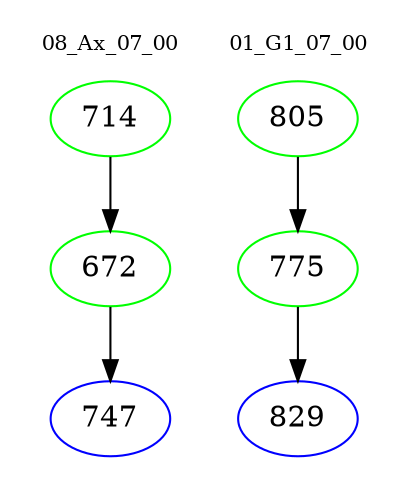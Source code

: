 digraph{
subgraph cluster_0 {
color = white
label = "08_Ax_07_00";
fontsize=10;
T0_714 [label="714", color="green"]
T0_714 -> T0_672 [color="black"]
T0_672 [label="672", color="green"]
T0_672 -> T0_747 [color="black"]
T0_747 [label="747", color="blue"]
}
subgraph cluster_1 {
color = white
label = "01_G1_07_00";
fontsize=10;
T1_805 [label="805", color="green"]
T1_805 -> T1_775 [color="black"]
T1_775 [label="775", color="green"]
T1_775 -> T1_829 [color="black"]
T1_829 [label="829", color="blue"]
}
}

